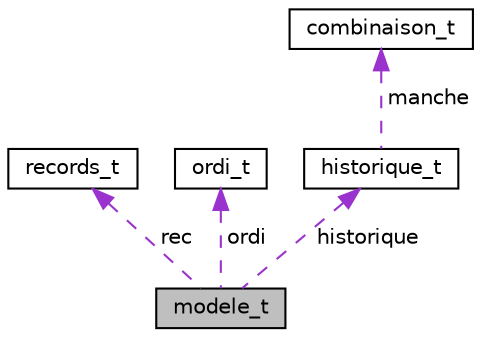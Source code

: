 digraph "modele_t"
{
  edge [fontname="Helvetica",fontsize="10",labelfontname="Helvetica",labelfontsize="10"];
  node [fontname="Helvetica",fontsize="10",shape=record];
  Node1 [label="modele_t",height=0.2,width=0.4,color="black", fillcolor="grey75", style="filled", fontcolor="black"];
  Node2 -> Node1 [dir="back",color="darkorchid3",fontsize="10",style="dashed",label=" rec" ,fontname="Helvetica"];
  Node2 [label="records_t",height=0.2,width=0.4,color="black", fillcolor="white", style="filled",URL="$structrecords__t.html",tooltip="Structure contenant les outils suplémentaires nécessaires pour les records. "];
  Node3 -> Node1 [dir="back",color="darkorchid3",fontsize="10",style="dashed",label=" ordi" ,fontname="Helvetica"];
  Node3 [label="ordi_t",height=0.2,width=0.4,color="black", fillcolor="white", style="filled",URL="$structordi__t.html",tooltip="Structure contenant les outils suplémentaires nécessaires pour l&#39;algorithme de l&#39;ordinateur. "];
  Node4 -> Node1 [dir="back",color="darkorchid3",fontsize="10",style="dashed",label=" historique" ,fontname="Helvetica"];
  Node4 [label="historique_t",height=0.2,width=0.4,color="black", fillcolor="white", style="filled",URL="$structhistorique__t.html",tooltip="Structure contenant l&#39;historique de toutes les combinaisons. "];
  Node5 -> Node4 [dir="back",color="darkorchid3",fontsize="10",style="dashed",label=" manche" ,fontname="Helvetica"];
  Node5 [label="combinaison_t",height=0.2,width=0.4,color="black", fillcolor="white", style="filled",URL="$structcombinaison__t.html",tooltip="Représentation d&#39;une combinaison de couleurs et de son score. "];
}
